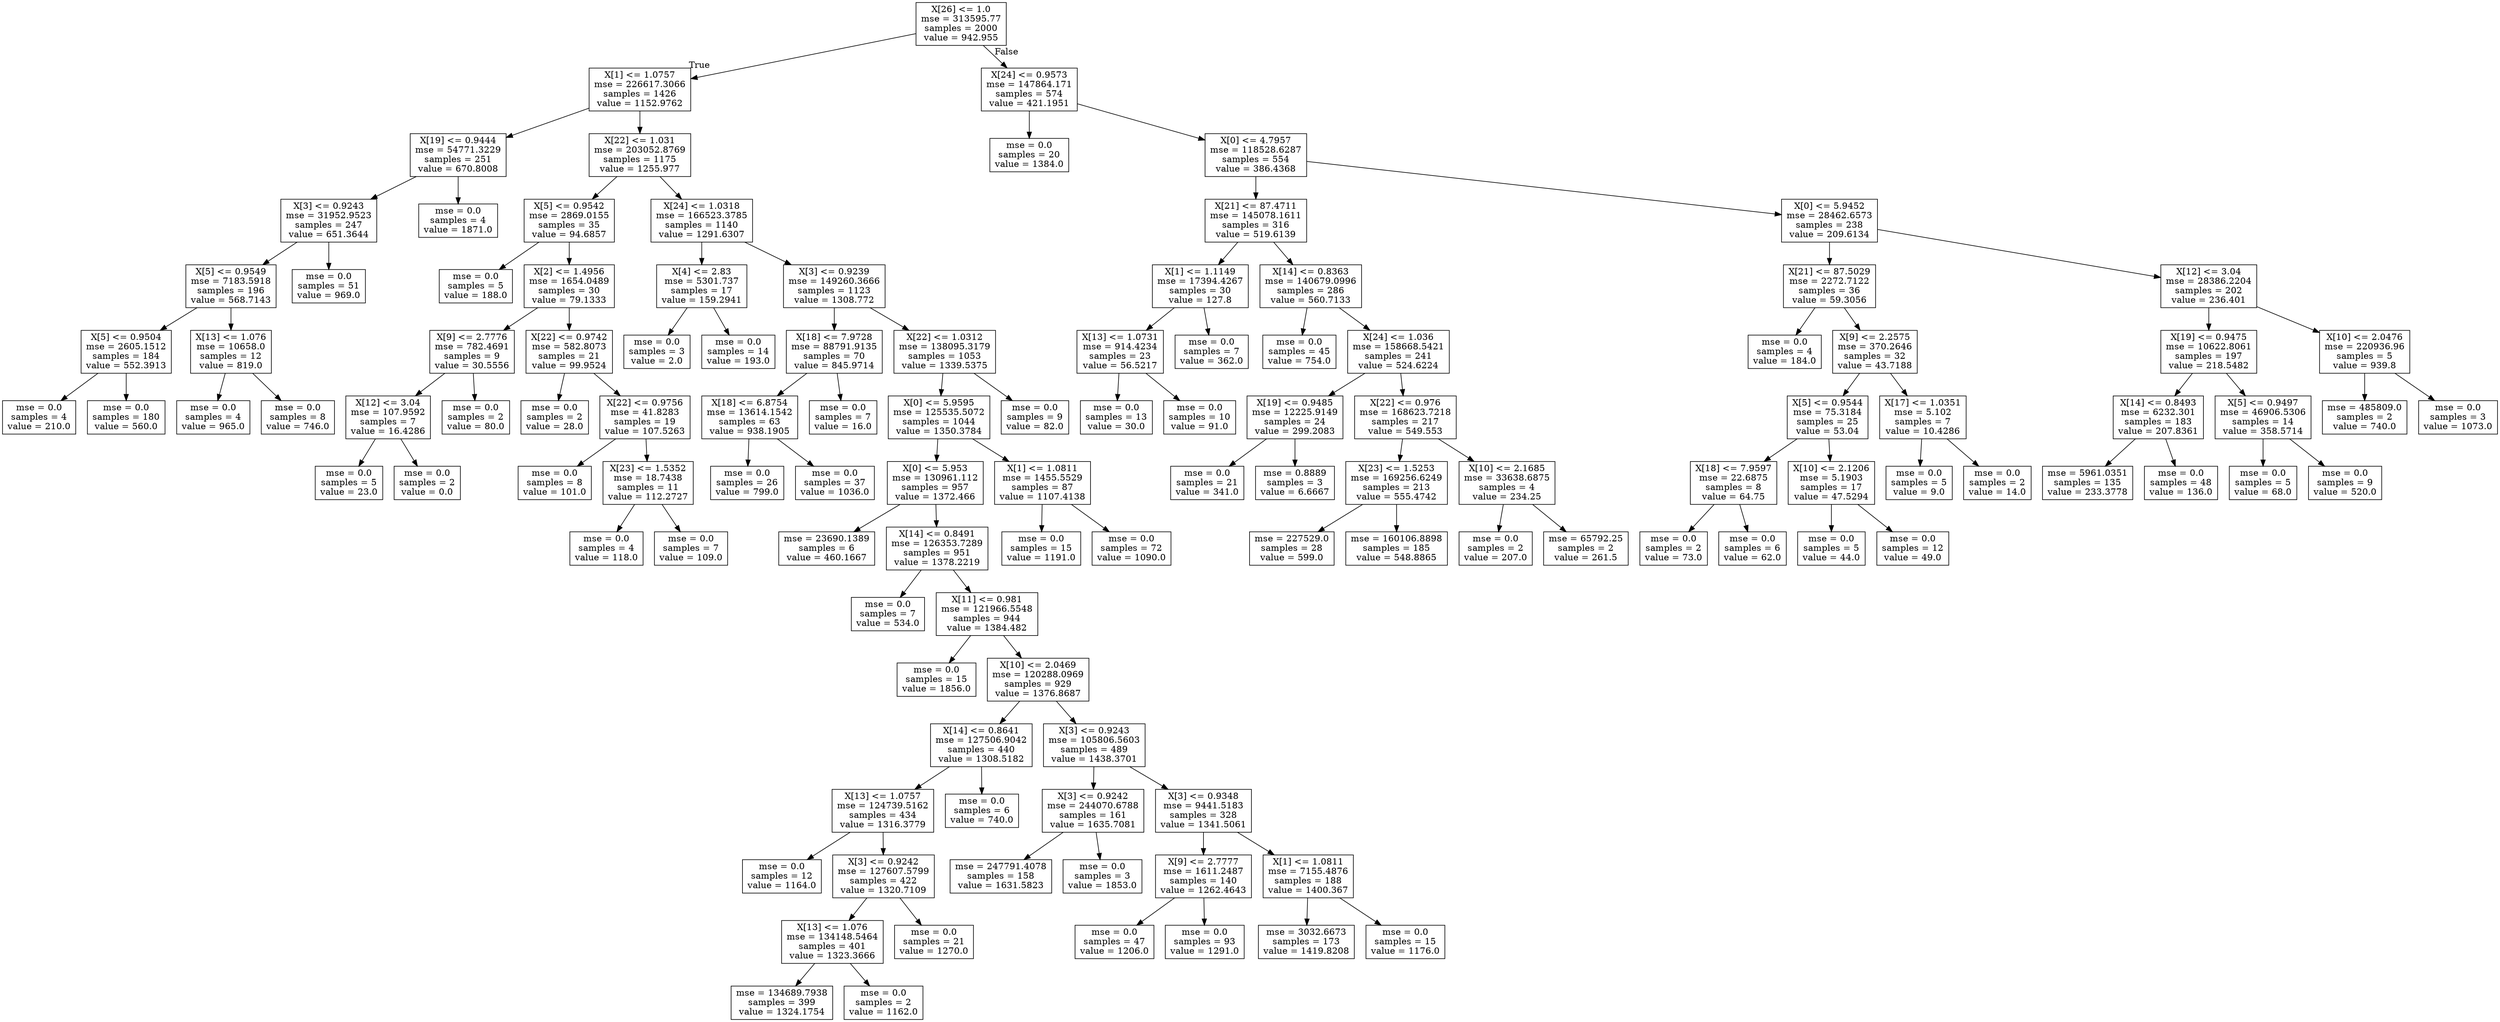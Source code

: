 digraph Tree {
node [shape=box] ;
0 [label="X[26] <= 1.0\nmse = 313595.77\nsamples = 2000\nvalue = 942.955"] ;
1 [label="X[1] <= 1.0757\nmse = 226617.3066\nsamples = 1426\nvalue = 1152.9762"] ;
0 -> 1 [labeldistance=2.5, labelangle=45, headlabel="True"] ;
2 [label="X[19] <= 0.9444\nmse = 54771.3229\nsamples = 251\nvalue = 670.8008"] ;
1 -> 2 ;
3 [label="X[3] <= 0.9243\nmse = 31952.9523\nsamples = 247\nvalue = 651.3644"] ;
2 -> 3 ;
4 [label="X[5] <= 0.9549\nmse = 7183.5918\nsamples = 196\nvalue = 568.7143"] ;
3 -> 4 ;
5 [label="X[5] <= 0.9504\nmse = 2605.1512\nsamples = 184\nvalue = 552.3913"] ;
4 -> 5 ;
6 [label="mse = 0.0\nsamples = 4\nvalue = 210.0"] ;
5 -> 6 ;
7 [label="mse = 0.0\nsamples = 180\nvalue = 560.0"] ;
5 -> 7 ;
8 [label="X[13] <= 1.076\nmse = 10658.0\nsamples = 12\nvalue = 819.0"] ;
4 -> 8 ;
9 [label="mse = 0.0\nsamples = 4\nvalue = 965.0"] ;
8 -> 9 ;
10 [label="mse = 0.0\nsamples = 8\nvalue = 746.0"] ;
8 -> 10 ;
11 [label="mse = 0.0\nsamples = 51\nvalue = 969.0"] ;
3 -> 11 ;
12 [label="mse = 0.0\nsamples = 4\nvalue = 1871.0"] ;
2 -> 12 ;
13 [label="X[22] <= 1.031\nmse = 203052.8769\nsamples = 1175\nvalue = 1255.977"] ;
1 -> 13 ;
14 [label="X[5] <= 0.9542\nmse = 2869.0155\nsamples = 35\nvalue = 94.6857"] ;
13 -> 14 ;
15 [label="mse = 0.0\nsamples = 5\nvalue = 188.0"] ;
14 -> 15 ;
16 [label="X[2] <= 1.4956\nmse = 1654.0489\nsamples = 30\nvalue = 79.1333"] ;
14 -> 16 ;
17 [label="X[9] <= 2.7776\nmse = 782.4691\nsamples = 9\nvalue = 30.5556"] ;
16 -> 17 ;
18 [label="X[12] <= 3.04\nmse = 107.9592\nsamples = 7\nvalue = 16.4286"] ;
17 -> 18 ;
19 [label="mse = 0.0\nsamples = 5\nvalue = 23.0"] ;
18 -> 19 ;
20 [label="mse = 0.0\nsamples = 2\nvalue = 0.0"] ;
18 -> 20 ;
21 [label="mse = 0.0\nsamples = 2\nvalue = 80.0"] ;
17 -> 21 ;
22 [label="X[22] <= 0.9742\nmse = 582.8073\nsamples = 21\nvalue = 99.9524"] ;
16 -> 22 ;
23 [label="mse = 0.0\nsamples = 2\nvalue = 28.0"] ;
22 -> 23 ;
24 [label="X[22] <= 0.9756\nmse = 41.8283\nsamples = 19\nvalue = 107.5263"] ;
22 -> 24 ;
25 [label="mse = 0.0\nsamples = 8\nvalue = 101.0"] ;
24 -> 25 ;
26 [label="X[23] <= 1.5352\nmse = 18.7438\nsamples = 11\nvalue = 112.2727"] ;
24 -> 26 ;
27 [label="mse = 0.0\nsamples = 4\nvalue = 118.0"] ;
26 -> 27 ;
28 [label="mse = 0.0\nsamples = 7\nvalue = 109.0"] ;
26 -> 28 ;
29 [label="X[24] <= 1.0318\nmse = 166523.3785\nsamples = 1140\nvalue = 1291.6307"] ;
13 -> 29 ;
30 [label="X[4] <= 2.83\nmse = 5301.737\nsamples = 17\nvalue = 159.2941"] ;
29 -> 30 ;
31 [label="mse = 0.0\nsamples = 3\nvalue = 2.0"] ;
30 -> 31 ;
32 [label="mse = 0.0\nsamples = 14\nvalue = 193.0"] ;
30 -> 32 ;
33 [label="X[3] <= 0.9239\nmse = 149260.3666\nsamples = 1123\nvalue = 1308.772"] ;
29 -> 33 ;
34 [label="X[18] <= 7.9728\nmse = 88791.9135\nsamples = 70\nvalue = 845.9714"] ;
33 -> 34 ;
35 [label="X[18] <= 6.8754\nmse = 13614.1542\nsamples = 63\nvalue = 938.1905"] ;
34 -> 35 ;
36 [label="mse = 0.0\nsamples = 26\nvalue = 799.0"] ;
35 -> 36 ;
37 [label="mse = 0.0\nsamples = 37\nvalue = 1036.0"] ;
35 -> 37 ;
38 [label="mse = 0.0\nsamples = 7\nvalue = 16.0"] ;
34 -> 38 ;
39 [label="X[22] <= 1.0312\nmse = 138095.3179\nsamples = 1053\nvalue = 1339.5375"] ;
33 -> 39 ;
40 [label="X[0] <= 5.9595\nmse = 125535.5072\nsamples = 1044\nvalue = 1350.3784"] ;
39 -> 40 ;
41 [label="X[0] <= 5.953\nmse = 130961.112\nsamples = 957\nvalue = 1372.466"] ;
40 -> 41 ;
42 [label="mse = 23690.1389\nsamples = 6\nvalue = 460.1667"] ;
41 -> 42 ;
43 [label="X[14] <= 0.8491\nmse = 126353.7289\nsamples = 951\nvalue = 1378.2219"] ;
41 -> 43 ;
44 [label="mse = 0.0\nsamples = 7\nvalue = 534.0"] ;
43 -> 44 ;
45 [label="X[11] <= 0.981\nmse = 121966.5548\nsamples = 944\nvalue = 1384.482"] ;
43 -> 45 ;
46 [label="mse = 0.0\nsamples = 15\nvalue = 1856.0"] ;
45 -> 46 ;
47 [label="X[10] <= 2.0469\nmse = 120288.0969\nsamples = 929\nvalue = 1376.8687"] ;
45 -> 47 ;
48 [label="X[14] <= 0.8641\nmse = 127506.9042\nsamples = 440\nvalue = 1308.5182"] ;
47 -> 48 ;
49 [label="X[13] <= 1.0757\nmse = 124739.5162\nsamples = 434\nvalue = 1316.3779"] ;
48 -> 49 ;
50 [label="mse = 0.0\nsamples = 12\nvalue = 1164.0"] ;
49 -> 50 ;
51 [label="X[3] <= 0.9242\nmse = 127607.5799\nsamples = 422\nvalue = 1320.7109"] ;
49 -> 51 ;
52 [label="X[13] <= 1.076\nmse = 134148.5464\nsamples = 401\nvalue = 1323.3666"] ;
51 -> 52 ;
53 [label="mse = 134689.7938\nsamples = 399\nvalue = 1324.1754"] ;
52 -> 53 ;
54 [label="mse = 0.0\nsamples = 2\nvalue = 1162.0"] ;
52 -> 54 ;
55 [label="mse = 0.0\nsamples = 21\nvalue = 1270.0"] ;
51 -> 55 ;
56 [label="mse = 0.0\nsamples = 6\nvalue = 740.0"] ;
48 -> 56 ;
57 [label="X[3] <= 0.9243\nmse = 105806.5603\nsamples = 489\nvalue = 1438.3701"] ;
47 -> 57 ;
58 [label="X[3] <= 0.9242\nmse = 244070.6788\nsamples = 161\nvalue = 1635.7081"] ;
57 -> 58 ;
59 [label="mse = 247791.4078\nsamples = 158\nvalue = 1631.5823"] ;
58 -> 59 ;
60 [label="mse = 0.0\nsamples = 3\nvalue = 1853.0"] ;
58 -> 60 ;
61 [label="X[3] <= 0.9348\nmse = 9441.5183\nsamples = 328\nvalue = 1341.5061"] ;
57 -> 61 ;
62 [label="X[9] <= 2.7777\nmse = 1611.2487\nsamples = 140\nvalue = 1262.4643"] ;
61 -> 62 ;
63 [label="mse = 0.0\nsamples = 47\nvalue = 1206.0"] ;
62 -> 63 ;
64 [label="mse = 0.0\nsamples = 93\nvalue = 1291.0"] ;
62 -> 64 ;
65 [label="X[1] <= 1.0811\nmse = 7155.4876\nsamples = 188\nvalue = 1400.367"] ;
61 -> 65 ;
66 [label="mse = 3032.6673\nsamples = 173\nvalue = 1419.8208"] ;
65 -> 66 ;
67 [label="mse = 0.0\nsamples = 15\nvalue = 1176.0"] ;
65 -> 67 ;
68 [label="X[1] <= 1.0811\nmse = 1455.5529\nsamples = 87\nvalue = 1107.4138"] ;
40 -> 68 ;
69 [label="mse = 0.0\nsamples = 15\nvalue = 1191.0"] ;
68 -> 69 ;
70 [label="mse = 0.0\nsamples = 72\nvalue = 1090.0"] ;
68 -> 70 ;
71 [label="mse = 0.0\nsamples = 9\nvalue = 82.0"] ;
39 -> 71 ;
72 [label="X[24] <= 0.9573\nmse = 147864.171\nsamples = 574\nvalue = 421.1951"] ;
0 -> 72 [labeldistance=2.5, labelangle=-45, headlabel="False"] ;
73 [label="mse = 0.0\nsamples = 20\nvalue = 1384.0"] ;
72 -> 73 ;
74 [label="X[0] <= 4.7957\nmse = 118528.6287\nsamples = 554\nvalue = 386.4368"] ;
72 -> 74 ;
75 [label="X[21] <= 87.4711\nmse = 145078.1611\nsamples = 316\nvalue = 519.6139"] ;
74 -> 75 ;
76 [label="X[1] <= 1.1149\nmse = 17394.4267\nsamples = 30\nvalue = 127.8"] ;
75 -> 76 ;
77 [label="X[13] <= 1.0731\nmse = 914.4234\nsamples = 23\nvalue = 56.5217"] ;
76 -> 77 ;
78 [label="mse = 0.0\nsamples = 13\nvalue = 30.0"] ;
77 -> 78 ;
79 [label="mse = 0.0\nsamples = 10\nvalue = 91.0"] ;
77 -> 79 ;
80 [label="mse = 0.0\nsamples = 7\nvalue = 362.0"] ;
76 -> 80 ;
81 [label="X[14] <= 0.8363\nmse = 140679.0996\nsamples = 286\nvalue = 560.7133"] ;
75 -> 81 ;
82 [label="mse = 0.0\nsamples = 45\nvalue = 754.0"] ;
81 -> 82 ;
83 [label="X[24] <= 1.036\nmse = 158668.5421\nsamples = 241\nvalue = 524.6224"] ;
81 -> 83 ;
84 [label="X[19] <= 0.9485\nmse = 12225.9149\nsamples = 24\nvalue = 299.2083"] ;
83 -> 84 ;
85 [label="mse = 0.0\nsamples = 21\nvalue = 341.0"] ;
84 -> 85 ;
86 [label="mse = 0.8889\nsamples = 3\nvalue = 6.6667"] ;
84 -> 86 ;
87 [label="X[22] <= 0.976\nmse = 168623.7218\nsamples = 217\nvalue = 549.553"] ;
83 -> 87 ;
88 [label="X[23] <= 1.5253\nmse = 169256.6249\nsamples = 213\nvalue = 555.4742"] ;
87 -> 88 ;
89 [label="mse = 227529.0\nsamples = 28\nvalue = 599.0"] ;
88 -> 89 ;
90 [label="mse = 160106.8898\nsamples = 185\nvalue = 548.8865"] ;
88 -> 90 ;
91 [label="X[10] <= 2.1685\nmse = 33638.6875\nsamples = 4\nvalue = 234.25"] ;
87 -> 91 ;
92 [label="mse = 0.0\nsamples = 2\nvalue = 207.0"] ;
91 -> 92 ;
93 [label="mse = 65792.25\nsamples = 2\nvalue = 261.5"] ;
91 -> 93 ;
94 [label="X[0] <= 5.9452\nmse = 28462.6573\nsamples = 238\nvalue = 209.6134"] ;
74 -> 94 ;
95 [label="X[21] <= 87.5029\nmse = 2272.7122\nsamples = 36\nvalue = 59.3056"] ;
94 -> 95 ;
96 [label="mse = 0.0\nsamples = 4\nvalue = 184.0"] ;
95 -> 96 ;
97 [label="X[9] <= 2.2575\nmse = 370.2646\nsamples = 32\nvalue = 43.7188"] ;
95 -> 97 ;
98 [label="X[5] <= 0.9544\nmse = 75.3184\nsamples = 25\nvalue = 53.04"] ;
97 -> 98 ;
99 [label="X[18] <= 7.9597\nmse = 22.6875\nsamples = 8\nvalue = 64.75"] ;
98 -> 99 ;
100 [label="mse = 0.0\nsamples = 2\nvalue = 73.0"] ;
99 -> 100 ;
101 [label="mse = 0.0\nsamples = 6\nvalue = 62.0"] ;
99 -> 101 ;
102 [label="X[10] <= 2.1206\nmse = 5.1903\nsamples = 17\nvalue = 47.5294"] ;
98 -> 102 ;
103 [label="mse = 0.0\nsamples = 5\nvalue = 44.0"] ;
102 -> 103 ;
104 [label="mse = 0.0\nsamples = 12\nvalue = 49.0"] ;
102 -> 104 ;
105 [label="X[17] <= 1.0351\nmse = 5.102\nsamples = 7\nvalue = 10.4286"] ;
97 -> 105 ;
106 [label="mse = 0.0\nsamples = 5\nvalue = 9.0"] ;
105 -> 106 ;
107 [label="mse = 0.0\nsamples = 2\nvalue = 14.0"] ;
105 -> 107 ;
108 [label="X[12] <= 3.04\nmse = 28386.2204\nsamples = 202\nvalue = 236.401"] ;
94 -> 108 ;
109 [label="X[19] <= 0.9475\nmse = 10622.8061\nsamples = 197\nvalue = 218.5482"] ;
108 -> 109 ;
110 [label="X[14] <= 0.8493\nmse = 6232.301\nsamples = 183\nvalue = 207.8361"] ;
109 -> 110 ;
111 [label="mse = 5961.0351\nsamples = 135\nvalue = 233.3778"] ;
110 -> 111 ;
112 [label="mse = 0.0\nsamples = 48\nvalue = 136.0"] ;
110 -> 112 ;
113 [label="X[5] <= 0.9497\nmse = 46906.5306\nsamples = 14\nvalue = 358.5714"] ;
109 -> 113 ;
114 [label="mse = 0.0\nsamples = 5\nvalue = 68.0"] ;
113 -> 114 ;
115 [label="mse = 0.0\nsamples = 9\nvalue = 520.0"] ;
113 -> 115 ;
116 [label="X[10] <= 2.0476\nmse = 220936.96\nsamples = 5\nvalue = 939.8"] ;
108 -> 116 ;
117 [label="mse = 485809.0\nsamples = 2\nvalue = 740.0"] ;
116 -> 117 ;
118 [label="mse = 0.0\nsamples = 3\nvalue = 1073.0"] ;
116 -> 118 ;
}